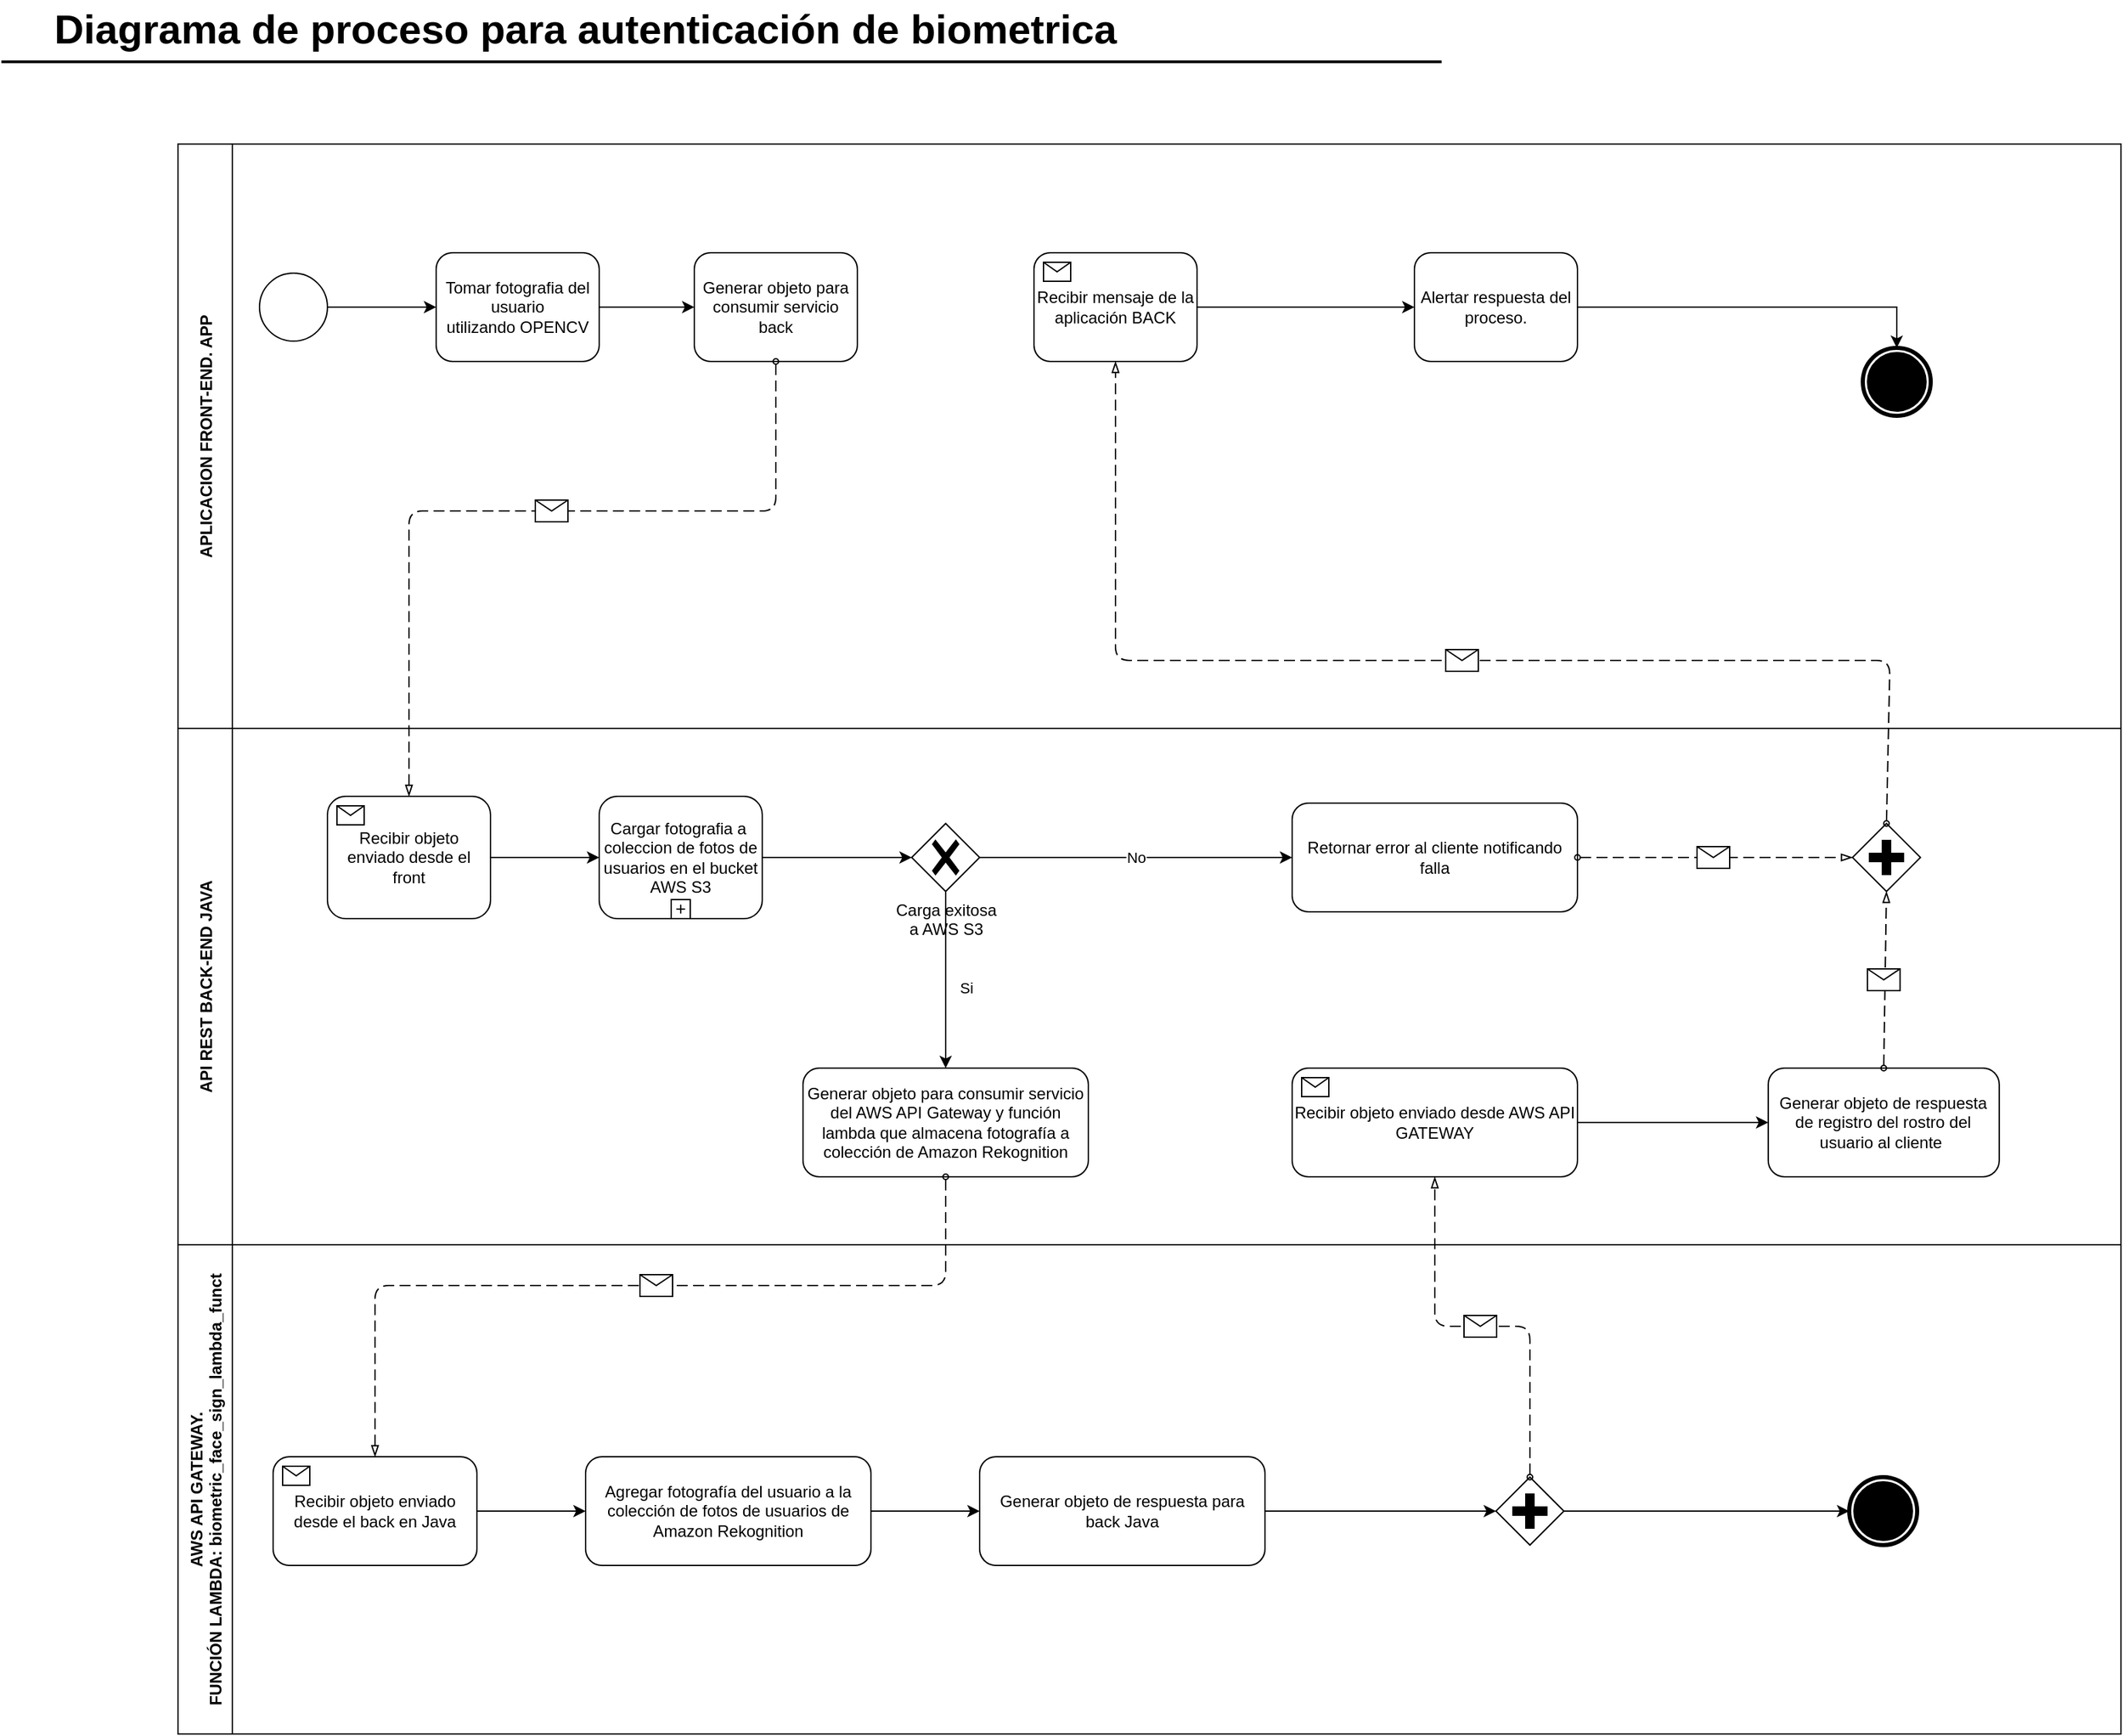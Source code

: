<mxfile version="14.9.1" type="github">
  <diagram id="1o_L_XBEnR5QVT26b1Yk" name="Page-1">
    <mxGraphModel dx="868" dy="450" grid="1" gridSize="10" guides="1" tooltips="1" connect="1" arrows="1" fold="1" page="1" pageScale="1" pageWidth="827" pageHeight="1169" math="0" shadow="0">
      <root>
        <mxCell id="0" />
        <mxCell id="1" parent="0" />
        <mxCell id="tgPuVgymj_urtei0OC5h-1" value="Recibir mensaje de la aplicación BACK" style="html=1;whiteSpace=wrap;rounded=1;" vertex="1" parent="1">
          <mxGeometry x="780" y="250" width="120" height="80" as="geometry" />
        </mxCell>
        <mxCell id="tgPuVgymj_urtei0OC5h-2" value="" style="html=1;shape=message;" vertex="1" parent="tgPuVgymj_urtei0OC5h-1">
          <mxGeometry width="20" height="14" relative="1" as="geometry">
            <mxPoint x="7" y="7" as="offset" />
          </mxGeometry>
        </mxCell>
        <mxCell id="tgPuVgymj_urtei0OC5h-3" style="edgeStyle=orthogonalEdgeStyle;rounded=0;html=1;jettySize=auto;orthogonalLoop=1;" edge="1" parent="1" source="tgPuVgymj_urtei0OC5h-34">
          <mxGeometry relative="1" as="geometry">
            <mxPoint x="530.0" y="290" as="targetPoint" />
          </mxGeometry>
        </mxCell>
        <mxCell id="tgPuVgymj_urtei0OC5h-4" style="edgeStyle=orthogonalEdgeStyle;rounded=0;html=1;jettySize=auto;orthogonalLoop=1;entryX=0;entryY=0.5;entryDx=0;entryDy=0;" edge="1" parent="1" source="tgPuVgymj_urtei0OC5h-1" target="tgPuVgymj_urtei0OC5h-31">
          <mxGeometry relative="1" as="geometry">
            <mxPoint x="970" y="290" as="targetPoint" />
          </mxGeometry>
        </mxCell>
        <mxCell id="tgPuVgymj_urtei0OC5h-5" value="APLICACION FRONT-END. APP" style="swimlane;horizontal=0;startSize=40;" vertex="1" parent="1">
          <mxGeometry x="150" y="170" width="1430" height="430" as="geometry">
            <mxRectangle x="150" y="170" width="30" height="260" as="alternateBounds" />
          </mxGeometry>
        </mxCell>
        <mxCell id="tgPuVgymj_urtei0OC5h-6" value="Generar objeto para consumir servicio back" style="shape=ext;rounded=1;html=1;whiteSpace=wrap;" vertex="1" parent="tgPuVgymj_urtei0OC5h-5">
          <mxGeometry x="380" y="80" width="120" height="80" as="geometry" />
        </mxCell>
        <mxCell id="tgPuVgymj_urtei0OC5h-7" value="API REST BACK-END JAVA" style="swimlane;horizontal=0;startSize=40;" vertex="1" parent="tgPuVgymj_urtei0OC5h-5">
          <mxGeometry y="430" width="1430" height="380" as="geometry" />
        </mxCell>
        <mxCell id="tgPuVgymj_urtei0OC5h-8" value="Recibir objeto enviado desde el front" style="html=1;whiteSpace=wrap;rounded=1;" vertex="1" parent="tgPuVgymj_urtei0OC5h-7">
          <mxGeometry x="110" y="50" width="120" height="90" as="geometry" />
        </mxCell>
        <mxCell id="tgPuVgymj_urtei0OC5h-9" value="" style="html=1;shape=message;" vertex="1" parent="tgPuVgymj_urtei0OC5h-8">
          <mxGeometry width="20" height="14" relative="1" as="geometry">
            <mxPoint x="7" y="7" as="offset" />
          </mxGeometry>
        </mxCell>
        <mxCell id="tgPuVgymj_urtei0OC5h-10" value="Cargar fotografia a&amp;nbsp; coleccion de fotos de usuarios en el bucket AWS S3" style="html=1;whiteSpace=wrap;rounded=1;" vertex="1" parent="tgPuVgymj_urtei0OC5h-7">
          <mxGeometry x="310" y="50" width="120" height="90" as="geometry" />
        </mxCell>
        <mxCell id="tgPuVgymj_urtei0OC5h-11" value="" style="html=1;shape=plus;" vertex="1" parent="tgPuVgymj_urtei0OC5h-10">
          <mxGeometry x="0.5" y="1" width="14" height="14" relative="1" as="geometry">
            <mxPoint x="-7" y="-14" as="offset" />
          </mxGeometry>
        </mxCell>
        <mxCell id="tgPuVgymj_urtei0OC5h-12" style="edgeStyle=orthogonalEdgeStyle;rounded=0;html=1;jettySize=auto;orthogonalLoop=1;exitX=1;exitY=0.5;exitDx=0;exitDy=0;entryX=0;entryY=0.5;entryDx=0;entryDy=0;" edge="1" parent="tgPuVgymj_urtei0OC5h-7" source="tgPuVgymj_urtei0OC5h-8" target="tgPuVgymj_urtei0OC5h-10">
          <mxGeometry relative="1" as="geometry">
            <mxPoint x="290" y="55" as="sourcePoint" />
            <mxPoint x="290" y="145" as="targetPoint" />
          </mxGeometry>
        </mxCell>
        <mxCell id="tgPuVgymj_urtei0OC5h-13" style="edgeStyle=orthogonalEdgeStyle;rounded=0;html=1;jettySize=auto;orthogonalLoop=1;exitX=1;exitY=0.5;exitDx=0;exitDy=0;entryX=0;entryY=0.5;entryDx=0;entryDy=0;entryPerimeter=0;" edge="1" parent="tgPuVgymj_urtei0OC5h-7" source="tgPuVgymj_urtei0OC5h-10" target="tgPuVgymj_urtei0OC5h-14">
          <mxGeometry relative="1" as="geometry">
            <mxPoint x="490" y="95.0" as="sourcePoint" />
            <mxPoint x="580" y="89.41" as="targetPoint" />
          </mxGeometry>
        </mxCell>
        <mxCell id="tgPuVgymj_urtei0OC5h-14" value="Carga exitosa &lt;br&gt;a AWS S3" style="points=[[0.25,0.25,0],[0.5,0,0],[0.75,0.25,0],[1,0.5,0],[0.75,0.75,0],[0.5,1,0],[0.25,0.75,0],[0,0.5,0]];shape=mxgraph.bpmn.gateway2;html=1;verticalLabelPosition=bottom;labelBackgroundColor=#ffffff;verticalAlign=top;align=center;perimeter=rhombusPerimeter;outlineConnect=0;outline=none;symbol=none;gwType=exclusive;" vertex="1" parent="tgPuVgymj_urtei0OC5h-7">
          <mxGeometry x="540" y="70" width="50" height="50" as="geometry" />
        </mxCell>
        <mxCell id="tgPuVgymj_urtei0OC5h-15" value="Si" style="edgeStyle=orthogonalEdgeStyle;rounded=0;html=1;jettySize=auto;orthogonalLoop=1;exitX=0.5;exitY=1;exitDx=0;exitDy=0;exitPerimeter=0;entryX=0.5;entryY=0;entryDx=0;entryDy=0;" edge="1" parent="tgPuVgymj_urtei0OC5h-7" source="tgPuVgymj_urtei0OC5h-14" target="tgPuVgymj_urtei0OC5h-21">
          <mxGeometry x="0.077" y="15" relative="1" as="geometry">
            <mxPoint x="615" y="130" as="sourcePoint" />
            <mxPoint x="580" y="180" as="targetPoint" />
            <Array as="points">
              <mxPoint x="565" y="200" />
            </Array>
            <mxPoint y="1" as="offset" />
          </mxGeometry>
        </mxCell>
        <mxCell id="tgPuVgymj_urtei0OC5h-16" value="Retornar error al cliente notificando falla" style="shape=ext;rounded=1;html=1;whiteSpace=wrap;" vertex="1" parent="tgPuVgymj_urtei0OC5h-7">
          <mxGeometry x="820" y="55" width="210" height="80" as="geometry" />
        </mxCell>
        <mxCell id="tgPuVgymj_urtei0OC5h-17" value="No" style="edgeStyle=orthogonalEdgeStyle;rounded=0;html=1;jettySize=auto;orthogonalLoop=1;exitX=1;exitY=0.5;exitDx=0;exitDy=0;exitPerimeter=0;entryX=0;entryY=0.5;entryDx=0;entryDy=0;" edge="1" parent="tgPuVgymj_urtei0OC5h-7" source="tgPuVgymj_urtei0OC5h-14" target="tgPuVgymj_urtei0OC5h-16">
          <mxGeometry relative="1" as="geometry">
            <mxPoint x="540" y="105.0" as="sourcePoint" />
            <mxPoint x="520" y="200" as="targetPoint" />
          </mxGeometry>
        </mxCell>
        <mxCell id="tgPuVgymj_urtei0OC5h-18" value="" style="points=[[0.25,0.25,0],[0.5,0,0],[0.75,0.25,0],[1,0.5,0],[0.75,0.75,0],[0.5,1,0],[0.25,0.75,0],[0,0.5,0]];shape=mxgraph.bpmn.gateway2;html=1;verticalLabelPosition=bottom;labelBackgroundColor=#ffffff;verticalAlign=top;align=center;perimeter=rhombusPerimeter;outlineConnect=0;outline=none;symbol=none;gwType=parallel;" vertex="1" parent="tgPuVgymj_urtei0OC5h-7">
          <mxGeometry x="1232.41" y="70" width="50" height="50" as="geometry" />
        </mxCell>
        <mxCell id="tgPuVgymj_urtei0OC5h-19" value="" style="endArrow=blockThin;html=1;labelPosition=left;verticalLabelPosition=middle;align=right;verticalAlign=middle;dashed=1;dashPattern=8 4;endFill=0;startArrow=oval;startFill=0;endSize=6;startSize=4;entryX=0;entryY=0.5;entryDx=0;entryDy=0;entryPerimeter=0;exitX=1;exitY=0.5;exitDx=0;exitDy=0;" edge="1" parent="tgPuVgymj_urtei0OC5h-7" source="tgPuVgymj_urtei0OC5h-16" target="tgPuVgymj_urtei0OC5h-18">
          <mxGeometry relative="1" as="geometry">
            <mxPoint x="860" y="100" as="sourcePoint" />
            <mxPoint x="1210" y="140" as="targetPoint" />
            <Array as="points" />
          </mxGeometry>
        </mxCell>
        <mxCell id="tgPuVgymj_urtei0OC5h-20" value="" style="shape=message;html=1;outlineConnect=0;labelPosition=left;verticalLabelPosition=middle;align=right;verticalAlign=middle;spacingRight=5;labelBackgroundColor=#ffffff;" vertex="1" parent="tgPuVgymj_urtei0OC5h-19">
          <mxGeometry width="24" height="16" relative="1" as="geometry">
            <mxPoint x="-13" y="-8" as="offset" />
          </mxGeometry>
        </mxCell>
        <mxCell id="tgPuVgymj_urtei0OC5h-21" value="Generar objeto para consumir servicio del AWS API Gateway y función lambda que almacena fotografía a colección de Amazon Rekognition" style="shape=ext;rounded=1;html=1;whiteSpace=wrap;" vertex="1" parent="tgPuVgymj_urtei0OC5h-7">
          <mxGeometry x="460" y="250" width="210" height="80" as="geometry" />
        </mxCell>
        <mxCell id="tgPuVgymj_urtei0OC5h-22" value="Recibir objeto enviado desde AWS API GATEWAY" style="html=1;whiteSpace=wrap;rounded=1;" vertex="1" parent="tgPuVgymj_urtei0OC5h-7">
          <mxGeometry x="820" y="250" width="210" height="80" as="geometry" />
        </mxCell>
        <mxCell id="tgPuVgymj_urtei0OC5h-23" value="" style="html=1;shape=message;" vertex="1" parent="tgPuVgymj_urtei0OC5h-22">
          <mxGeometry width="20" height="14" relative="1" as="geometry">
            <mxPoint x="7" y="7" as="offset" />
          </mxGeometry>
        </mxCell>
        <mxCell id="tgPuVgymj_urtei0OC5h-24" value="Generar objeto de respuesta de registro del rostro del usuario al cliente&amp;nbsp;" style="shape=ext;rounded=1;html=1;whiteSpace=wrap;" vertex="1" parent="tgPuVgymj_urtei0OC5h-7">
          <mxGeometry x="1170.41" y="250" width="170" height="80" as="geometry" />
        </mxCell>
        <mxCell id="tgPuVgymj_urtei0OC5h-25" style="edgeStyle=orthogonalEdgeStyle;rounded=0;html=1;jettySize=auto;orthogonalLoop=1;exitX=1;exitY=0.5;exitDx=0;exitDy=0;entryX=0;entryY=0.5;entryDx=0;entryDy=0;" edge="1" parent="tgPuVgymj_urtei0OC5h-7" source="tgPuVgymj_urtei0OC5h-22" target="tgPuVgymj_urtei0OC5h-24">
          <mxGeometry relative="1" as="geometry">
            <mxPoint x="1030" y="370.0" as="sourcePoint" />
            <mxPoint x="1140" y="370.0" as="targetPoint" />
          </mxGeometry>
        </mxCell>
        <mxCell id="tgPuVgymj_urtei0OC5h-26" value="" style="endArrow=blockThin;html=1;labelPosition=left;verticalLabelPosition=middle;align=right;verticalAlign=middle;dashed=1;dashPattern=8 4;endFill=0;startArrow=oval;startFill=0;endSize=6;startSize=4;entryX=0.5;entryY=1;entryDx=0;entryDy=0;entryPerimeter=0;exitX=0.5;exitY=0;exitDx=0;exitDy=0;" edge="1" parent="tgPuVgymj_urtei0OC5h-7" source="tgPuVgymj_urtei0OC5h-24" target="tgPuVgymj_urtei0OC5h-18">
          <mxGeometry relative="1" as="geometry">
            <mxPoint x="1102.41" y="105.0" as="sourcePoint" />
            <mxPoint x="1242.41" y="105.0" as="targetPoint" />
            <Array as="points" />
          </mxGeometry>
        </mxCell>
        <mxCell id="tgPuVgymj_urtei0OC5h-27" value="" style="shape=message;html=1;outlineConnect=0;labelPosition=left;verticalLabelPosition=middle;align=right;verticalAlign=middle;spacingRight=5;labelBackgroundColor=#ffffff;" vertex="1" parent="tgPuVgymj_urtei0OC5h-26">
          <mxGeometry width="24" height="16" relative="1" as="geometry">
            <mxPoint x="-13" y="-8" as="offset" />
          </mxGeometry>
        </mxCell>
        <mxCell id="tgPuVgymj_urtei0OC5h-28" value="" style="endArrow=blockThin;html=1;labelPosition=left;verticalLabelPosition=middle;align=right;verticalAlign=middle;dashed=1;dashPattern=8 4;endFill=0;startArrow=oval;startFill=0;endSize=6;startSize=4;exitX=0.5;exitY=1;exitDx=0;exitDy=0;entryX=0.5;entryY=0;entryDx=0;entryDy=0;" edge="1" parent="tgPuVgymj_urtei0OC5h-5" source="tgPuVgymj_urtei0OC5h-6" target="tgPuVgymj_urtei0OC5h-8">
          <mxGeometry relative="1" as="geometry">
            <mxPoint x="280" y="270" as="sourcePoint" />
            <mxPoint x="440" y="270" as="targetPoint" />
            <Array as="points">
              <mxPoint x="440" y="270" />
              <mxPoint x="170" y="270" />
            </Array>
          </mxGeometry>
        </mxCell>
        <mxCell id="tgPuVgymj_urtei0OC5h-29" value="" style="shape=message;html=1;outlineConnect=0;labelPosition=left;verticalLabelPosition=middle;align=right;verticalAlign=middle;spacingRight=5;labelBackgroundColor=#ffffff;" vertex="1" parent="tgPuVgymj_urtei0OC5h-28">
          <mxGeometry width="24" height="16" relative="1" as="geometry">
            <mxPoint x="8" y="-8" as="offset" />
          </mxGeometry>
        </mxCell>
        <mxCell id="tgPuVgymj_urtei0OC5h-30" value="" style="points=[[0.145,0.145,0],[0.5,0,0],[0.855,0.145,0],[1,0.5,0],[0.855,0.855,0],[0.5,1,0],[0.145,0.855,0],[0,0.5,0]];shape=mxgraph.bpmn.event;html=1;verticalLabelPosition=bottom;labelBackgroundColor=#ffffff;verticalAlign=top;align=center;perimeter=ellipsePerimeter;outlineConnect=0;aspect=fixed;outline=end;symbol=terminate;" vertex="1" parent="tgPuVgymj_urtei0OC5h-5">
          <mxGeometry x="1240" y="150" width="50" height="50" as="geometry" />
        </mxCell>
        <mxCell id="tgPuVgymj_urtei0OC5h-31" value="Alertar respuesta del proceso." style="shape=ext;rounded=1;html=1;whiteSpace=wrap;" vertex="1" parent="tgPuVgymj_urtei0OC5h-5">
          <mxGeometry x="910" y="80" width="120" height="80" as="geometry" />
        </mxCell>
        <mxCell id="tgPuVgymj_urtei0OC5h-32" style="edgeStyle=orthogonalEdgeStyle;rounded=0;html=1;jettySize=auto;orthogonalLoop=1;exitX=1;exitY=0.5;exitDx=0;exitDy=0;entryX=0.5;entryY=0;entryDx=0;entryDy=0;entryPerimeter=0;" edge="1" parent="tgPuVgymj_urtei0OC5h-5" source="tgPuVgymj_urtei0OC5h-31" target="tgPuVgymj_urtei0OC5h-30">
          <mxGeometry relative="1" as="geometry">
            <mxPoint x="850" y="130" as="sourcePoint" />
            <mxPoint x="920" y="130" as="targetPoint" />
          </mxGeometry>
        </mxCell>
        <mxCell id="tgPuVgymj_urtei0OC5h-33" value="" style="shape=mxgraph.bpmn.shape;html=1;verticalLabelPosition=bottom;labelBackgroundColor=#ffffff;verticalAlign=top;perimeter=ellipsePerimeter;outline=standard;symbol=general;" vertex="1" parent="tgPuVgymj_urtei0OC5h-5">
          <mxGeometry x="60" y="95" width="50" height="50" as="geometry" />
        </mxCell>
        <mxCell id="tgPuVgymj_urtei0OC5h-34" value="Tomar fotografia del usuario&lt;br&gt;&amp;nbsp;utilizando OPENCV&amp;nbsp;" style="shape=ext;rounded=1;html=1;whiteSpace=wrap;" vertex="1" parent="tgPuVgymj_urtei0OC5h-5">
          <mxGeometry x="190" y="80" width="120" height="80" as="geometry" />
        </mxCell>
        <mxCell id="tgPuVgymj_urtei0OC5h-35" style="edgeStyle=orthogonalEdgeStyle;rounded=0;html=1;jettySize=auto;orthogonalLoop=1;" edge="1" parent="tgPuVgymj_urtei0OC5h-5" source="tgPuVgymj_urtei0OC5h-33" target="tgPuVgymj_urtei0OC5h-34">
          <mxGeometry relative="1" as="geometry" />
        </mxCell>
        <mxCell id="tgPuVgymj_urtei0OC5h-36" value="" style="endArrow=blockThin;html=1;labelPosition=left;verticalLabelPosition=middle;align=right;verticalAlign=middle;dashed=1;dashPattern=8 4;endFill=0;startArrow=oval;startFill=0;endSize=6;startSize=4;exitX=0.5;exitY=0;exitDx=0;exitDy=0;exitPerimeter=0;entryX=0.5;entryY=1;entryDx=0;entryDy=0;" edge="1" parent="1" source="tgPuVgymj_urtei0OC5h-18" target="tgPuVgymj_urtei0OC5h-1">
          <mxGeometry relative="1" as="geometry">
            <mxPoint x="947" y="810.0" as="sourcePoint" />
            <mxPoint x="1060" y="490" as="targetPoint" />
            <Array as="points">
              <mxPoint x="1410" y="550" />
              <mxPoint x="840" y="550" />
            </Array>
          </mxGeometry>
        </mxCell>
        <mxCell id="tgPuVgymj_urtei0OC5h-37" value="" style="shape=message;html=1;outlineConnect=0;labelPosition=left;verticalLabelPosition=middle;align=right;verticalAlign=middle;spacingRight=5;labelBackgroundColor=#ffffff;" vertex="1" parent="tgPuVgymj_urtei0OC5h-36">
          <mxGeometry width="24" height="16" relative="1" as="geometry">
            <mxPoint x="8" y="-8" as="offset" />
          </mxGeometry>
        </mxCell>
        <mxCell id="tgPuVgymj_urtei0OC5h-38" value="AWS API GATEWAY. &#xa;FUNCIÓN LAMBDA: biometric_face_sign_lambda_funct" style="swimlane;horizontal=0;startSize=40;" vertex="1" parent="1">
          <mxGeometry x="150" y="980" width="1430" height="360" as="geometry" />
        </mxCell>
        <mxCell id="tgPuVgymj_urtei0OC5h-39" value="Recibir objeto enviado desde el back en Java" style="html=1;whiteSpace=wrap;rounded=1;" vertex="1" parent="tgPuVgymj_urtei0OC5h-38">
          <mxGeometry x="70" y="156" width="150" height="80" as="geometry" />
        </mxCell>
        <mxCell id="tgPuVgymj_urtei0OC5h-40" value="" style="html=1;shape=message;" vertex="1" parent="tgPuVgymj_urtei0OC5h-39">
          <mxGeometry width="20" height="14" relative="1" as="geometry">
            <mxPoint x="7" y="7" as="offset" />
          </mxGeometry>
        </mxCell>
        <mxCell id="tgPuVgymj_urtei0OC5h-41" value="Agregar fotografía del usuario a la colección de fotos de usuarios de Amazon Rekognition" style="shape=ext;rounded=1;html=1;whiteSpace=wrap;" vertex="1" parent="tgPuVgymj_urtei0OC5h-38">
          <mxGeometry x="300" y="156" width="210" height="80" as="geometry" />
        </mxCell>
        <mxCell id="tgPuVgymj_urtei0OC5h-42" style="edgeStyle=orthogonalEdgeStyle;rounded=0;html=1;jettySize=auto;orthogonalLoop=1;exitX=1;exitY=0.5;exitDx=0;exitDy=0;entryX=0;entryY=0.5;entryDx=0;entryDy=0;" edge="1" parent="tgPuVgymj_urtei0OC5h-38" source="tgPuVgymj_urtei0OC5h-39" target="tgPuVgymj_urtei0OC5h-41">
          <mxGeometry relative="1" as="geometry">
            <mxPoint x="260" y="179.41" as="sourcePoint" />
            <mxPoint x="340" y="179.41" as="targetPoint" />
          </mxGeometry>
        </mxCell>
        <mxCell id="tgPuVgymj_urtei0OC5h-43" value="Generar objeto de respuesta para back Java" style="shape=ext;rounded=1;html=1;whiteSpace=wrap;" vertex="1" parent="tgPuVgymj_urtei0OC5h-38">
          <mxGeometry x="590" y="156" width="210" height="80" as="geometry" />
        </mxCell>
        <mxCell id="tgPuVgymj_urtei0OC5h-44" style="edgeStyle=orthogonalEdgeStyle;rounded=0;html=1;jettySize=auto;orthogonalLoop=1;exitX=1;exitY=0.5;exitDx=0;exitDy=0;entryX=0;entryY=0.5;entryDx=0;entryDy=0;" edge="1" parent="tgPuVgymj_urtei0OC5h-38" source="tgPuVgymj_urtei0OC5h-41" target="tgPuVgymj_urtei0OC5h-43">
          <mxGeometry relative="1" as="geometry">
            <mxPoint x="570" y="195.41" as="sourcePoint" />
            <mxPoint x="630" y="200" as="targetPoint" />
          </mxGeometry>
        </mxCell>
        <mxCell id="tgPuVgymj_urtei0OC5h-45" value="" style="points=[[0.25,0.25,0],[0.5,0,0],[0.75,0.25,0],[1,0.5,0],[0.75,0.75,0],[0.5,1,0],[0.25,0.75,0],[0,0.5,0]];shape=mxgraph.bpmn.gateway2;html=1;verticalLabelPosition=bottom;labelBackgroundColor=#ffffff;verticalAlign=top;align=center;perimeter=rhombusPerimeter;outlineConnect=0;outline=none;symbol=none;gwType=parallel;" vertex="1" parent="tgPuVgymj_urtei0OC5h-38">
          <mxGeometry x="970" y="171" width="50" height="50" as="geometry" />
        </mxCell>
        <mxCell id="tgPuVgymj_urtei0OC5h-46" style="edgeStyle=orthogonalEdgeStyle;rounded=0;html=1;jettySize=auto;orthogonalLoop=1;exitX=1;exitY=0.5;exitDx=0;exitDy=0;entryX=0;entryY=0.5;entryDx=0;entryDy=0;entryPerimeter=0;" edge="1" parent="tgPuVgymj_urtei0OC5h-38" source="tgPuVgymj_urtei0OC5h-43" target="tgPuVgymj_urtei0OC5h-45">
          <mxGeometry relative="1" as="geometry">
            <mxPoint x="850" y="208.82" as="sourcePoint" />
            <mxPoint x="945" y="196" as="targetPoint" />
          </mxGeometry>
        </mxCell>
        <mxCell id="tgPuVgymj_urtei0OC5h-47" value="" style="points=[[0.145,0.145,0],[0.5,0,0],[0.855,0.145,0],[1,0.5,0],[0.855,0.855,0],[0.5,1,0],[0.145,0.855,0],[0,0.5,0]];shape=mxgraph.bpmn.event;html=1;verticalLabelPosition=bottom;labelBackgroundColor=#ffffff;verticalAlign=top;align=center;perimeter=ellipsePerimeter;outlineConnect=0;aspect=fixed;outline=end;symbol=terminate;" vertex="1" parent="tgPuVgymj_urtei0OC5h-38">
          <mxGeometry x="1230" y="171" width="50" height="50" as="geometry" />
        </mxCell>
        <mxCell id="tgPuVgymj_urtei0OC5h-48" style="edgeStyle=orthogonalEdgeStyle;rounded=0;html=1;jettySize=auto;orthogonalLoop=1;entryX=0;entryY=0.5;entryDx=0;entryDy=0;entryPerimeter=0;exitX=1;exitY=0.5;exitDx=0;exitDy=0;exitPerimeter=0;" edge="1" parent="tgPuVgymj_urtei0OC5h-38" source="tgPuVgymj_urtei0OC5h-45" target="tgPuVgymj_urtei0OC5h-47">
          <mxGeometry relative="1" as="geometry">
            <mxPoint x="1020" y="196" as="sourcePoint" />
            <mxPoint x="960" y="206" as="targetPoint" />
          </mxGeometry>
        </mxCell>
        <mxCell id="tgPuVgymj_urtei0OC5h-49" value="" style="endArrow=blockThin;html=1;labelPosition=left;verticalLabelPosition=middle;align=right;verticalAlign=middle;dashed=1;dashPattern=8 4;endFill=0;startArrow=oval;startFill=0;endSize=6;startSize=4;entryX=0.5;entryY=0;entryDx=0;entryDy=0;exitX=0.5;exitY=1;exitDx=0;exitDy=0;" edge="1" parent="1" source="tgPuVgymj_urtei0OC5h-21" target="tgPuVgymj_urtei0OC5h-39">
          <mxGeometry relative="1" as="geometry">
            <mxPoint x="650" y="890" as="sourcePoint" />
            <mxPoint x="450" y="840" as="targetPoint" />
            <Array as="points">
              <mxPoint x="715" y="1010" />
              <mxPoint x="295" y="1010" />
            </Array>
          </mxGeometry>
        </mxCell>
        <mxCell id="tgPuVgymj_urtei0OC5h-50" value="" style="shape=message;html=1;outlineConnect=0;labelPosition=left;verticalLabelPosition=middle;align=right;verticalAlign=middle;spacingRight=5;labelBackgroundColor=#ffffff;" vertex="1" parent="tgPuVgymj_urtei0OC5h-49">
          <mxGeometry width="24" height="16" relative="1" as="geometry">
            <mxPoint x="8" y="-8" as="offset" />
          </mxGeometry>
        </mxCell>
        <mxCell id="tgPuVgymj_urtei0OC5h-51" value="" style="endArrow=blockThin;html=1;labelPosition=left;verticalLabelPosition=middle;align=right;verticalAlign=middle;dashed=1;dashPattern=8 4;endFill=0;startArrow=oval;startFill=0;endSize=6;startSize=4;entryX=0.5;entryY=1;entryDx=0;entryDy=0;exitX=0.5;exitY=0;exitDx=0;exitDy=0;exitPerimeter=0;" edge="1" parent="1" source="tgPuVgymj_urtei0OC5h-45" target="tgPuVgymj_urtei0OC5h-22">
          <mxGeometry relative="1" as="geometry">
            <mxPoint x="1170" y="800" as="sourcePoint" />
            <mxPoint x="915" y="810" as="targetPoint" />
            <Array as="points">
              <mxPoint x="1145" y="1040" />
              <mxPoint x="1075" y="1040" />
            </Array>
          </mxGeometry>
        </mxCell>
        <mxCell id="tgPuVgymj_urtei0OC5h-52" value="" style="shape=message;html=1;outlineConnect=0;labelPosition=left;verticalLabelPosition=middle;align=right;verticalAlign=middle;spacingRight=5;labelBackgroundColor=#ffffff;" vertex="1" parent="tgPuVgymj_urtei0OC5h-51">
          <mxGeometry width="24" height="16" relative="1" as="geometry">
            <mxPoint x="-14" y="-8" as="offset" />
          </mxGeometry>
        </mxCell>
        <mxCell id="tgPuVgymj_urtei0OC5h-53" value="Diagrama de proceso para autenticación de biometrica" style="text;html=1;resizable=0;points=[];autosize=1;align=left;verticalAlign=top;spacingTop=-4;fontSize=30;fontStyle=1" vertex="1" parent="1">
          <mxGeometry x="56.5" y="64.5" width="800" height="40" as="geometry" />
        </mxCell>
        <mxCell id="tgPuVgymj_urtei0OC5h-54" value="" style="line;strokeWidth=2;html=1;fontSize=14;" vertex="1" parent="1">
          <mxGeometry x="20" y="104.5" width="1060" height="10" as="geometry" />
        </mxCell>
      </root>
    </mxGraphModel>
  </diagram>
</mxfile>
